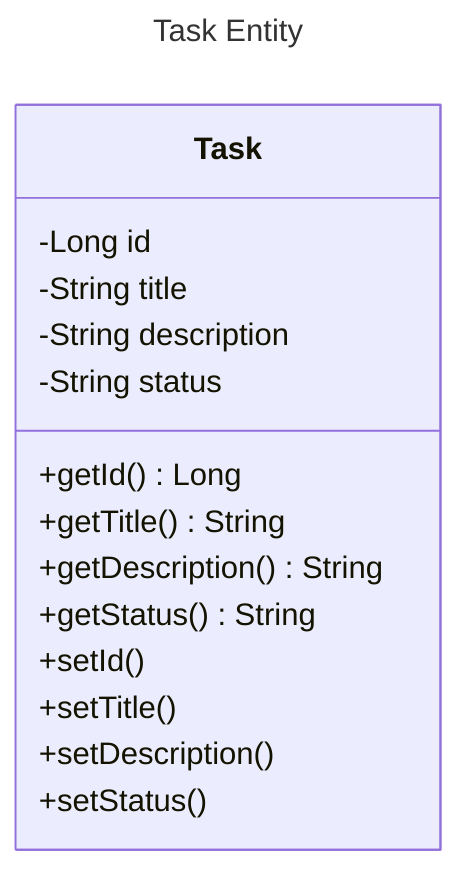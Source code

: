 ---
title: Task Entity
---
classDiagram
    class Task{
        -Long id
        -String title
        -String description
        -String status
        +getId() Long
        +getTitle() String
        +getDescription() String
        +getStatus() String
        +setId()
        +setTitle()
        +setDescription()
        +setStatus()
    }
